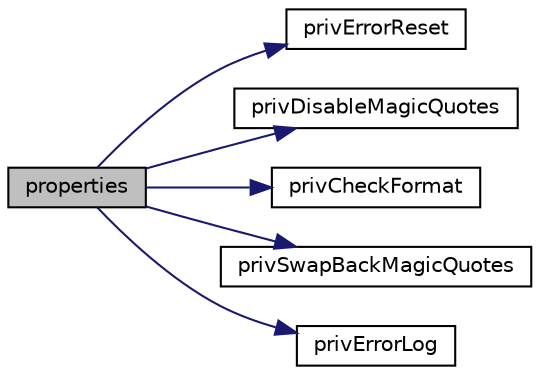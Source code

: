 digraph "properties"
{
  edge [fontname="Helvetica",fontsize="10",labelfontname="Helvetica",labelfontsize="10"];
  node [fontname="Helvetica",fontsize="10",shape=record];
  rankdir="LR";
  Node227 [label="properties",height=0.2,width=0.4,color="black", fillcolor="grey75", style="filled", fontcolor="black"];
  Node227 -> Node228 [color="midnightblue",fontsize="10",style="solid",fontname="Helvetica"];
  Node228 [label="privErrorReset",height=0.2,width=0.4,color="black", fillcolor="white", style="filled",URL="$class_pcl_zip.html#ac5af7b6471e22f647ccbdb69e9ebbcf6"];
  Node227 -> Node229 [color="midnightblue",fontsize="10",style="solid",fontname="Helvetica"];
  Node229 [label="privDisableMagicQuotes",height=0.2,width=0.4,color="black", fillcolor="white", style="filled",URL="$class_pcl_zip.html#a846e6d140e69138a93ed841df99d4fe1"];
  Node227 -> Node230 [color="midnightblue",fontsize="10",style="solid",fontname="Helvetica"];
  Node230 [label="privCheckFormat",height=0.2,width=0.4,color="black", fillcolor="white", style="filled",URL="$class_pcl_zip.html#a73f73a0ca89cba89a5f38bff918b609a"];
  Node227 -> Node231 [color="midnightblue",fontsize="10",style="solid",fontname="Helvetica"];
  Node231 [label="privSwapBackMagicQuotes",height=0.2,width=0.4,color="black", fillcolor="white", style="filled",URL="$class_pcl_zip.html#a564776cffdcda27ecfd4d64fd997dd2d"];
  Node227 -> Node232 [color="midnightblue",fontsize="10",style="solid",fontname="Helvetica"];
  Node232 [label="privErrorLog",height=0.2,width=0.4,color="black", fillcolor="white", style="filled",URL="$class_pcl_zip.html#ae93909de718392884b09bd46fb8f7249"];
}
